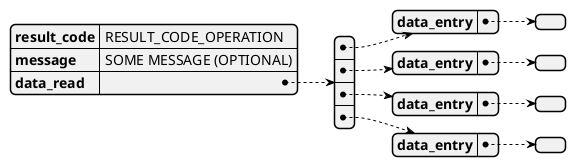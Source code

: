 @startjson
{
    "result_code": "RESULT_CODE_OPERATION",
    "message": "SOME MESSAGE (OPTIONAL)",
    "data_read": [
        {
            "data_entry": {}
        },
        {
            "data_entry": {}
        },
        {
            "data_entry": {}
        },
        {
            "data_entry": {}
        }
    ]
}
@endjson